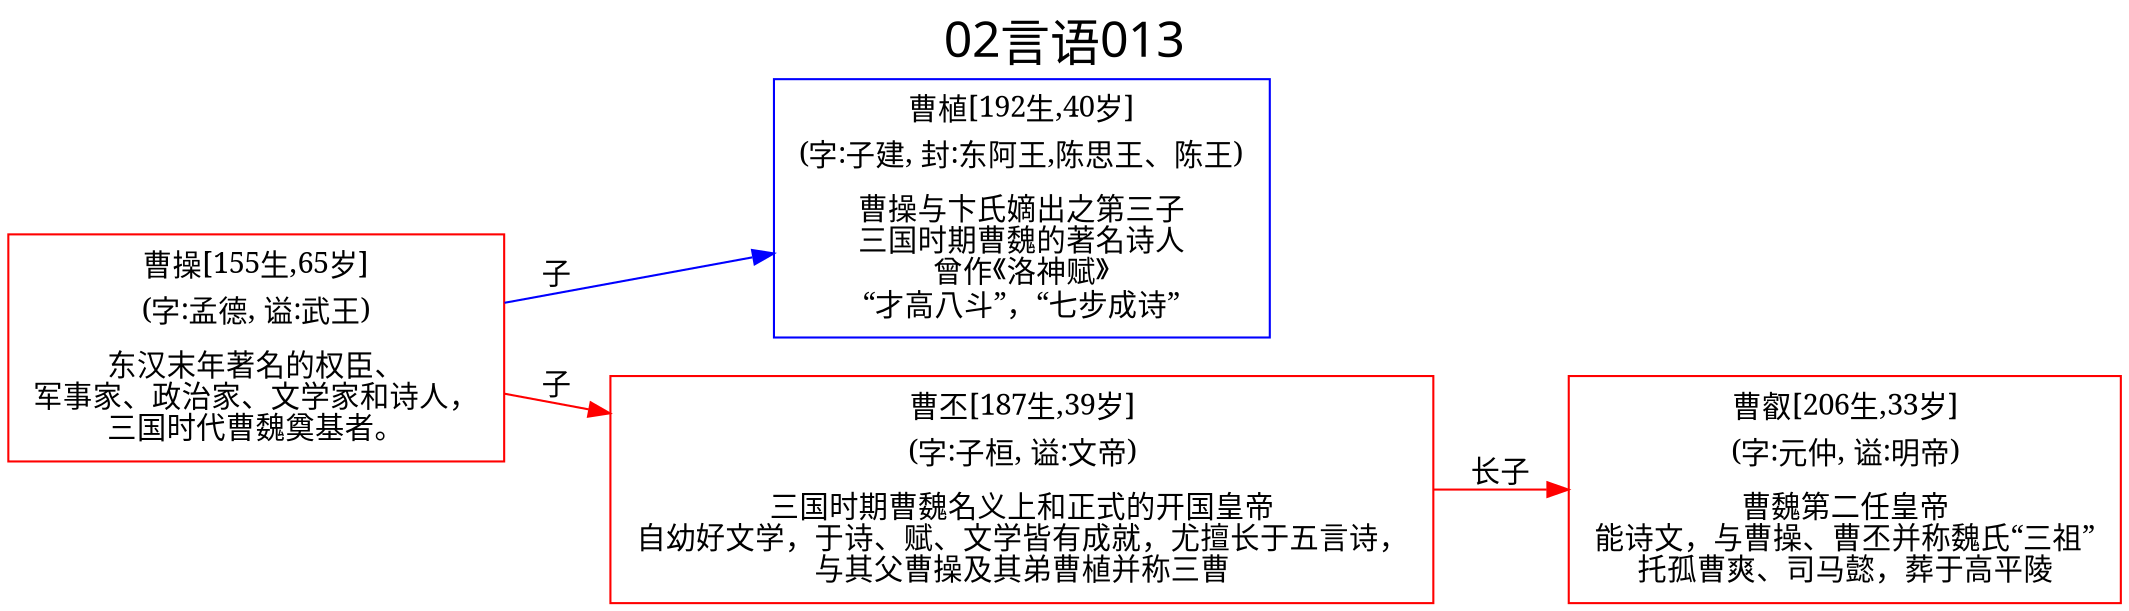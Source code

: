 
digraph
{
	rankdir = "LR";
	ranksep = 0.5;
	label = "02言语013";
	labelloc = "t";
	fontsize = "24";
	fontname = "SimHei";

	graph [style="filled", color="lightgrey"];
	node [fontname="SimSun"];
	edge [fontname="SimSun"];

	曹操 [shape="box", color="red", label=<<table border="0" cellborder="0"><tr><td>曹操[155生,65岁]</td></tr><tr><td>(字:孟德, 谥:武王)</td></tr><tr><td></td></tr><tr><td>东汉末年著名的权臣、<br/>军事家、政治家、文学家和诗人，<br/>三国时代曹魏奠基者。<br/></td></tr></table>>];
	曹叡 [shape="box", color="red", label=<<table border="0" cellborder="0"><tr><td>曹叡[206生,33岁]</td></tr><tr><td>(字:元仲, 谥:明帝)</td></tr><tr><td></td></tr><tr><td>曹魏第二任皇帝<br/>能诗文，与曹操、曹丕并称魏氏“三祖”<br/>托孤曹爽、司马懿，葬于高平陵<br/></td></tr></table>>];
	曹植 [shape="box", color="blue", label=<<table border="0" cellborder="0"><tr><td>曹植[192生,40岁]</td></tr><tr><td>(字:子建, 封:东阿王,陈思王、陈王)</td></tr><tr><td></td></tr><tr><td>曹操与卞氏嫡出之第三子<br/>三国时期曹魏的著名诗人<br/>曾作《洛神赋》<br/>“才高八斗”，“七步成诗”<br/></td></tr></table>>];
	曹丕 [shape="box", color="red", label=<<table border="0" cellborder="0"><tr><td>曹丕[187生,39岁]</td></tr><tr><td>(字:子桓, 谥:文帝)</td></tr><tr><td></td></tr><tr><td>三国时期曹魏名义上和正式的开国皇帝<br/>自幼好文学，于诗、赋、文学皆有成就，尤擅长于五言诗，<br/>与其父曹操及其弟曹植并称三曹<br/></td></tr></table>>];

	曹操 -> 曹丕 [label="子", style=solid, color="red"];
	曹操 -> 曹植 [label="子", style=solid, color="blue"];
	曹丕 -> 曹叡 [label="长子", style=solid, color="red"];


}
